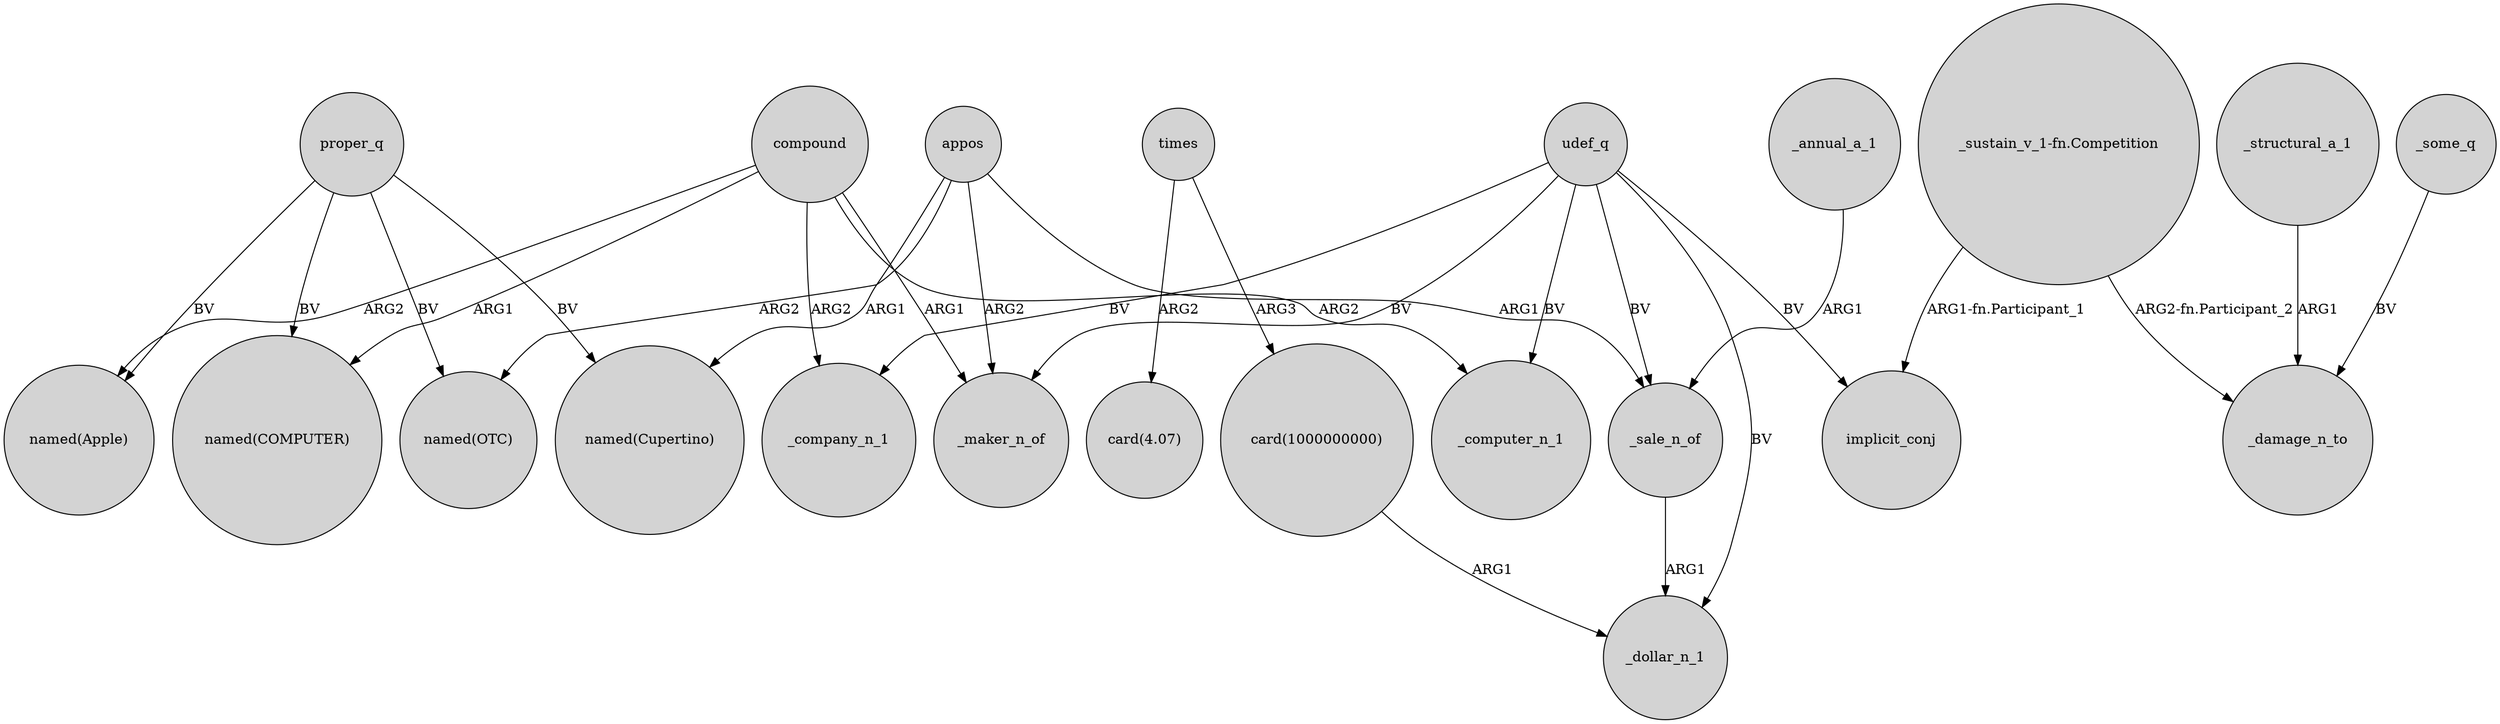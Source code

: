 digraph {
	node [shape=circle style=filled]
	compound -> "named(COMPUTER)" [label=ARG1]
	"card(1000000000)" -> _dollar_n_1 [label=ARG1]
	proper_q -> "named(Apple)" [label=BV]
	"_sustain_v_1-fn.Competition" -> _damage_n_to [label="ARG2-fn.Participant_2"]
	compound -> _company_n_1 [label=ARG2]
	udef_q -> _company_n_1 [label=BV]
	proper_q -> "named(Cupertino)" [label=BV]
	appos -> "named(Cupertino)" [label=ARG1]
	compound -> _computer_n_1 [label=ARG2]
	udef_q -> _sale_n_of [label=BV]
	times -> "card(1000000000)" [label=ARG3]
	compound -> "named(Apple)" [label=ARG2]
	_annual_a_1 -> _sale_n_of [label=ARG1]
	udef_q -> _maker_n_of [label=BV]
	_some_q -> _damage_n_to [label=BV]
	appos -> "named(OTC)" [label=ARG2]
	proper_q -> "named(OTC)" [label=BV]
	proper_q -> "named(COMPUTER)" [label=BV]
	appos -> _maker_n_of [label=ARG2]
	udef_q -> _computer_n_1 [label=BV]
	udef_q -> _dollar_n_1 [label=BV]
	"_sustain_v_1-fn.Competition" -> implicit_conj [label="ARG1-fn.Participant_1"]
	compound -> _maker_n_of [label=ARG1]
	_sale_n_of -> _dollar_n_1 [label=ARG1]
	udef_q -> implicit_conj [label=BV]
	_structural_a_1 -> _damage_n_to [label=ARG1]
	times -> "card(4.07)" [label=ARG2]
	appos -> _sale_n_of [label=ARG1]
}
